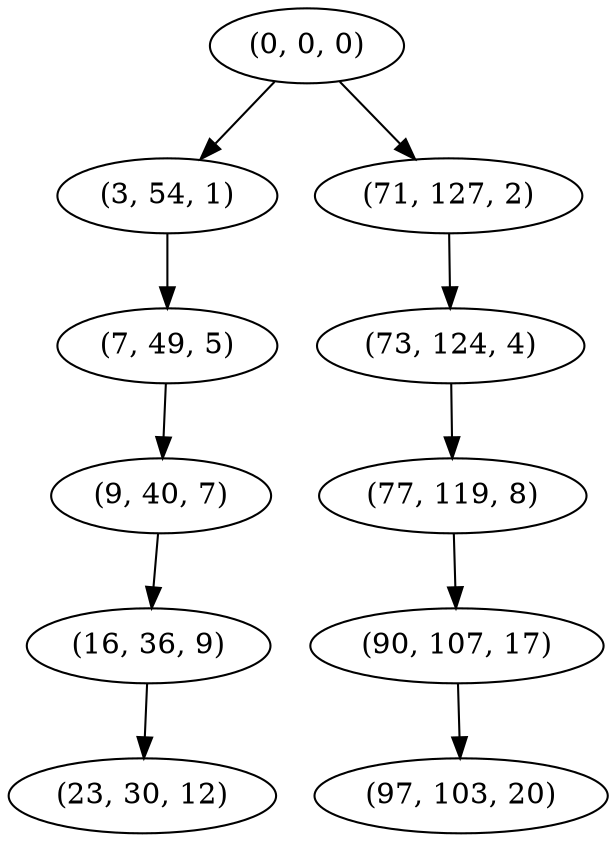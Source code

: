digraph tree {
    "(0, 0, 0)";
    "(3, 54, 1)";
    "(7, 49, 5)";
    "(9, 40, 7)";
    "(16, 36, 9)";
    "(23, 30, 12)";
    "(71, 127, 2)";
    "(73, 124, 4)";
    "(77, 119, 8)";
    "(90, 107, 17)";
    "(97, 103, 20)";
    "(0, 0, 0)" -> "(3, 54, 1)";
    "(0, 0, 0)" -> "(71, 127, 2)";
    "(3, 54, 1)" -> "(7, 49, 5)";
    "(7, 49, 5)" -> "(9, 40, 7)";
    "(9, 40, 7)" -> "(16, 36, 9)";
    "(16, 36, 9)" -> "(23, 30, 12)";
    "(71, 127, 2)" -> "(73, 124, 4)";
    "(73, 124, 4)" -> "(77, 119, 8)";
    "(77, 119, 8)" -> "(90, 107, 17)";
    "(90, 107, 17)" -> "(97, 103, 20)";
}
